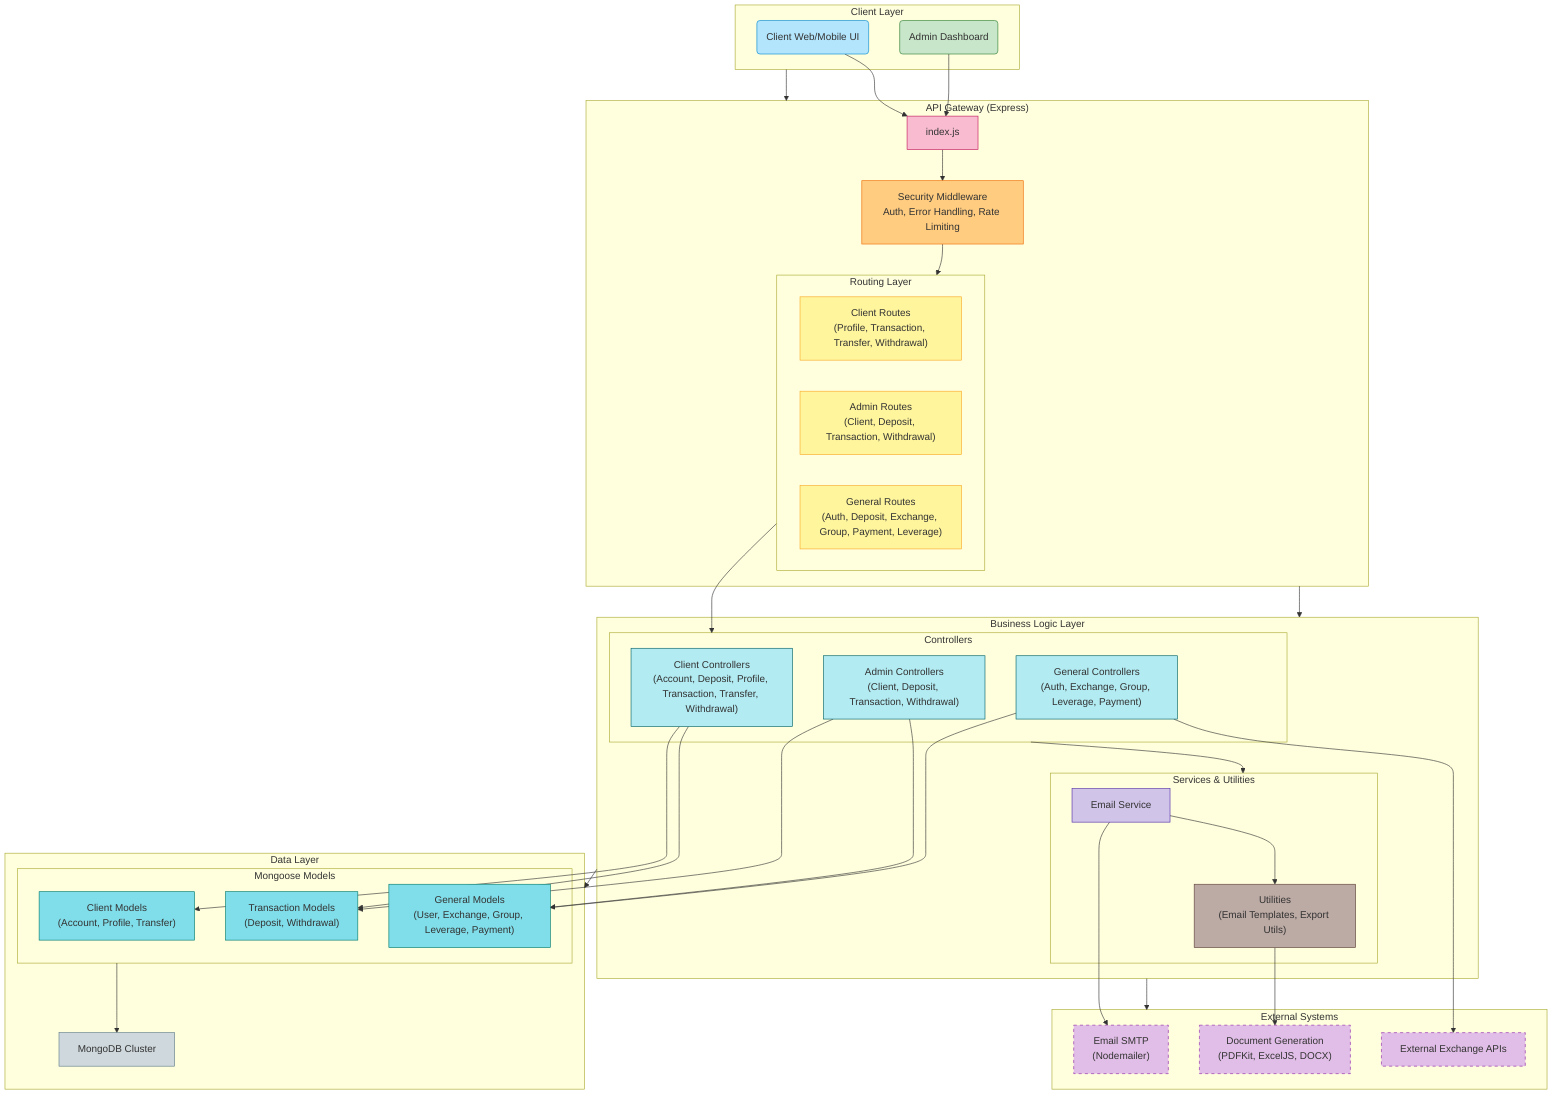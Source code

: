 flowchart TB
    %% Client Layer
    subgraph ClientLayer["Client Layer"]
        web("Client Web/Mobile UI"):::client
        adminUi("Admin Dashboard"):::admin
    end

    %% API Gateway
    subgraph APIGateway["API Gateway (Express)"]
        index["index.js"]:::entry
        security["Security Middleware<br>Auth, Error Handling, Rate Limiting"]:::security
        
        subgraph Routes["Routing Layer"]
            clientRoutes["Client Routes<br>(Profile, Transaction, Transfer, Withdrawal)"]:::routes
            adminRoutes["Admin Routes<br>(Client, Deposit, Transaction, Withdrawal)"]:::routes
            generalRoutes["General Routes<br>(Auth, Deposit, Exchange, Group, Payment, Leverage)"]:::routes
        end
    end

    %% Business Logic
    subgraph BusinessLogic["Business Logic Layer"]
        subgraph Controllers["Controllers"]
            clientControllers["Client Controllers<br>(Account, Deposit, Profile, Transaction, Transfer, Withdrawal)"]:::controller
            adminControllers["Admin Controllers<br>(Client, Deposit, Transaction, Withdrawal)"]:::controller
            generalControllers["General Controllers<br>(Auth, Exchange, Group, Leverage, Payment)"]:::controller
        end
        
        subgraph Services["Services & Utilities"]
            emailService["Email Service"]:::service
            utilities["Utilities<br>(Email Templates, Export Utils)"]:::util
        end
    end

    %% Data Layer
    subgraph DataLayer["Data Layer"]
        subgraph Models["Mongoose Models"]
            clientModels["Client Models<br>(Account, Profile, Transfer)"]:::model
            txnModels["Transaction Models<br>(Deposit, Withdrawal)"]:::model
            generalModels["General Models<br>(User, Exchange, Group, Leverage, Payment)"]:::model
        end
        mongoDB["MongoDB Cluster"]:::db
    end

    %% External Integrations
    subgraph ExternalSystems["External Systems"]
        smtp["Email SMTP<br>(Nodemailer)"]:::external
        docGen["Document Generation<br>(PDFKit, ExcelJS, DOCX)"]:::external
        exchangeAPI["External Exchange APIs"]:::external
    end

    %% Main Flow Connections
    ClientLayer --> APIGateway
    APIGateway --> BusinessLogic
    BusinessLogic --> DataLayer
    BusinessLogic --> ExternalSystems
    
    %% Detailed Connections
    web --> index
    adminUi --> index
    index --> security
    security --> Routes
    Routes --> Controllers
    
    clientControllers --> clientModels
    clientControllers --> txnModels
    adminControllers --> generalModels
    adminControllers --> txnModels
    generalControllers --> generalModels
    
    Controllers --> Services
    emailService --> utilities
    emailService --> smtp
    utilities --> docGen
    generalControllers --> exchangeAPI
    
    Models --> mongoDB

    %% Styles
    classDef client fill:#B3E5FC,stroke:#0288D1
    classDef admin fill:#C8E6C9,stroke:#2E7D32
    classDef entry fill:#F8BBD0,stroke:#C2185B
    classDef security fill:#FFCC80,stroke:#EF6C00
    classDef routes fill:#FFF59D,stroke:#F9A825
    classDef controller fill:#B2EBF2,stroke:#006064
    classDef service fill:#D1C4E9,stroke:#512DA8
    classDef util fill:#BCAAA4,stroke:#5D4037
    classDef model fill:#80DEEA,stroke:#00796B
    classDef db fill:#CFD8DC,stroke:#607D8B
    classDef external fill:#E1BEE7,stroke:#8E24AA,stroke-dasharray: 5 5